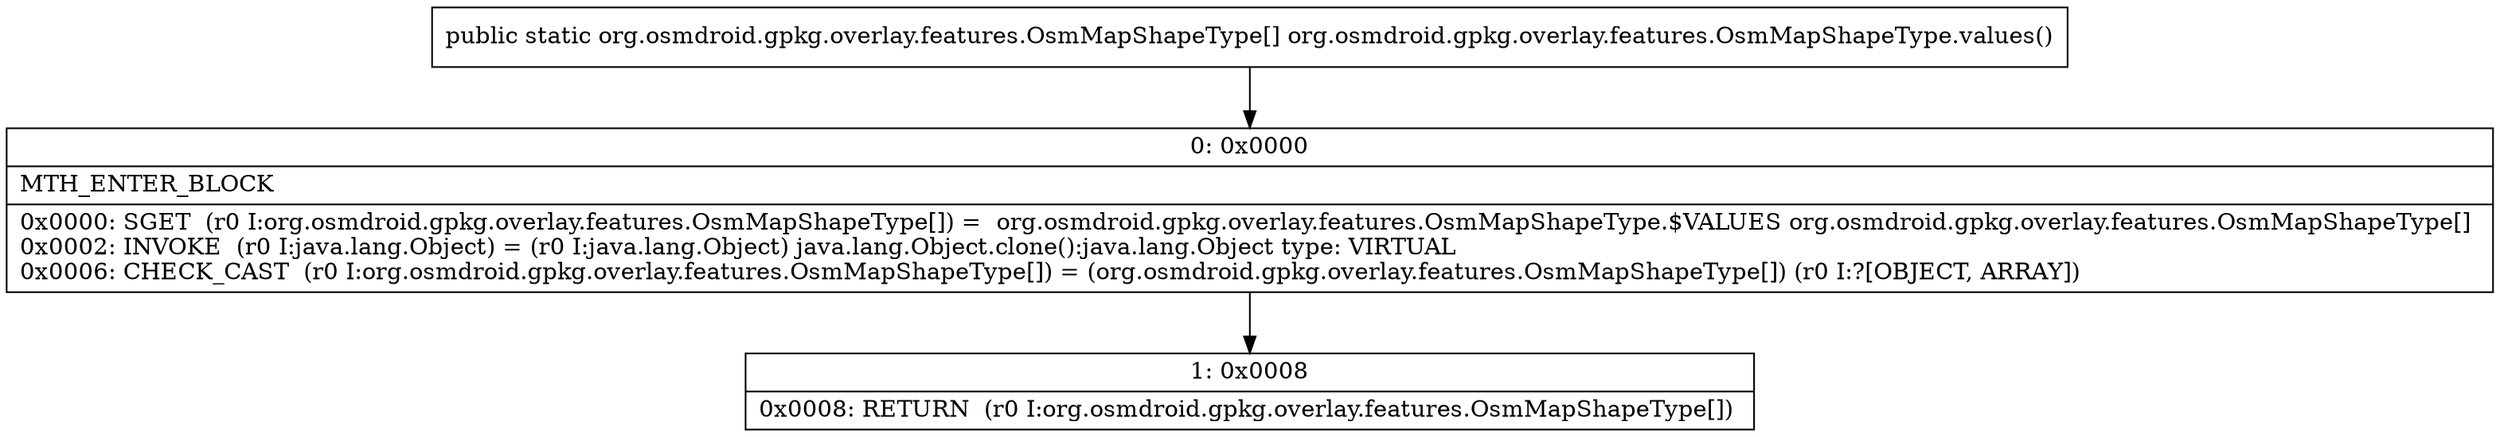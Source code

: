digraph "CFG fororg.osmdroid.gpkg.overlay.features.OsmMapShapeType.values()[Lorg\/osmdroid\/gpkg\/overlay\/features\/OsmMapShapeType;" {
Node_0 [shape=record,label="{0\:\ 0x0000|MTH_ENTER_BLOCK\l|0x0000: SGET  (r0 I:org.osmdroid.gpkg.overlay.features.OsmMapShapeType[]) =  org.osmdroid.gpkg.overlay.features.OsmMapShapeType.$VALUES org.osmdroid.gpkg.overlay.features.OsmMapShapeType[] \l0x0002: INVOKE  (r0 I:java.lang.Object) = (r0 I:java.lang.Object) java.lang.Object.clone():java.lang.Object type: VIRTUAL \l0x0006: CHECK_CAST  (r0 I:org.osmdroid.gpkg.overlay.features.OsmMapShapeType[]) = (org.osmdroid.gpkg.overlay.features.OsmMapShapeType[]) (r0 I:?[OBJECT, ARRAY]) \l}"];
Node_1 [shape=record,label="{1\:\ 0x0008|0x0008: RETURN  (r0 I:org.osmdroid.gpkg.overlay.features.OsmMapShapeType[]) \l}"];
MethodNode[shape=record,label="{public static org.osmdroid.gpkg.overlay.features.OsmMapShapeType[] org.osmdroid.gpkg.overlay.features.OsmMapShapeType.values() }"];
MethodNode -> Node_0;
Node_0 -> Node_1;
}

